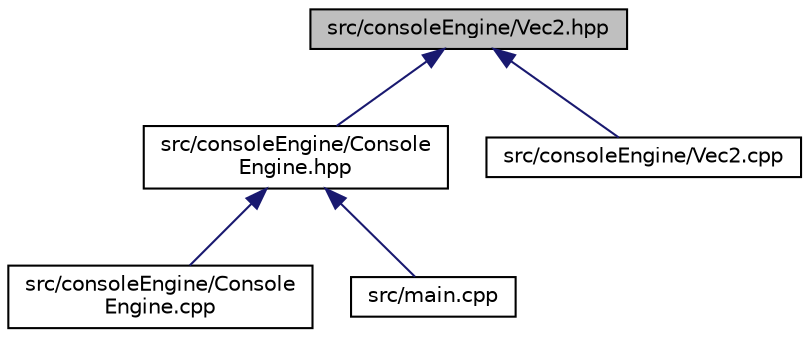 digraph "src/consoleEngine/Vec2.hpp"
{
 // LATEX_PDF_SIZE
  edge [fontname="Helvetica",fontsize="10",labelfontname="Helvetica",labelfontsize="10"];
  node [fontname="Helvetica",fontsize="10",shape=record];
  Node1 [label="src/consoleEngine/Vec2.hpp",height=0.2,width=0.4,color="black", fillcolor="grey75", style="filled", fontcolor="black",tooltip="Smart vector 2D class for use in the ConsoleEngine for example."];
  Node1 -> Node2 [dir="back",color="midnightblue",fontsize="10",style="solid",fontname="Helvetica"];
  Node2 [label="src/consoleEngine/Console\lEngine.hpp",height=0.2,width=0.4,color="black", fillcolor="white", style="filled",URL="$_console_engine_8hpp.html",tooltip="Display really basic graphics in the console."];
  Node2 -> Node3 [dir="back",color="midnightblue",fontsize="10",style="solid",fontname="Helvetica"];
  Node3 [label="src/consoleEngine/Console\lEngine.cpp",height=0.2,width=0.4,color="black", fillcolor="white", style="filled",URL="$_console_engine_8cpp.html",tooltip="Display really basic graphics in the console."];
  Node2 -> Node4 [dir="back",color="midnightblue",fontsize="10",style="solid",fontname="Helvetica"];
  Node4 [label="src/main.cpp",height=0.2,width=0.4,color="black", fillcolor="white", style="filled",URL="$main_8cpp_source.html",tooltip=" "];
  Node1 -> Node5 [dir="back",color="midnightblue",fontsize="10",style="solid",fontname="Helvetica"];
  Node5 [label="src/consoleEngine/Vec2.cpp",height=0.2,width=0.4,color="black", fillcolor="white", style="filled",URL="$_vec2_8cpp.html",tooltip="Smart vector 2D class for use in the ConsoleEngine for example."];
}
